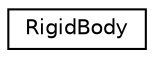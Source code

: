 digraph "Graphical Class Hierarchy"
{
 // LATEX_PDF_SIZE
  edge [fontname="Helvetica",fontsize="10",labelfontname="Helvetica",labelfontsize="10"];
  node [fontname="Helvetica",fontsize="10",shape=record];
  rankdir="LR";
  Node0 [label="RigidBody",height=0.2,width=0.4,color="black", fillcolor="white", style="filled",URL="$structRigidBody.html",tooltip=" "];
}
